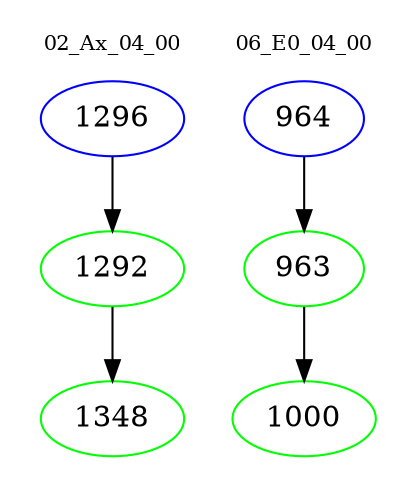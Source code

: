 digraph{
subgraph cluster_0 {
color = white
label = "02_Ax_04_00";
fontsize=10;
T0_1296 [label="1296", color="blue"]
T0_1296 -> T0_1292 [color="black"]
T0_1292 [label="1292", color="green"]
T0_1292 -> T0_1348 [color="black"]
T0_1348 [label="1348", color="green"]
}
subgraph cluster_1 {
color = white
label = "06_E0_04_00";
fontsize=10;
T1_964 [label="964", color="blue"]
T1_964 -> T1_963 [color="black"]
T1_963 [label="963", color="green"]
T1_963 -> T1_1000 [color="black"]
T1_1000 [label="1000", color="green"]
}
}
